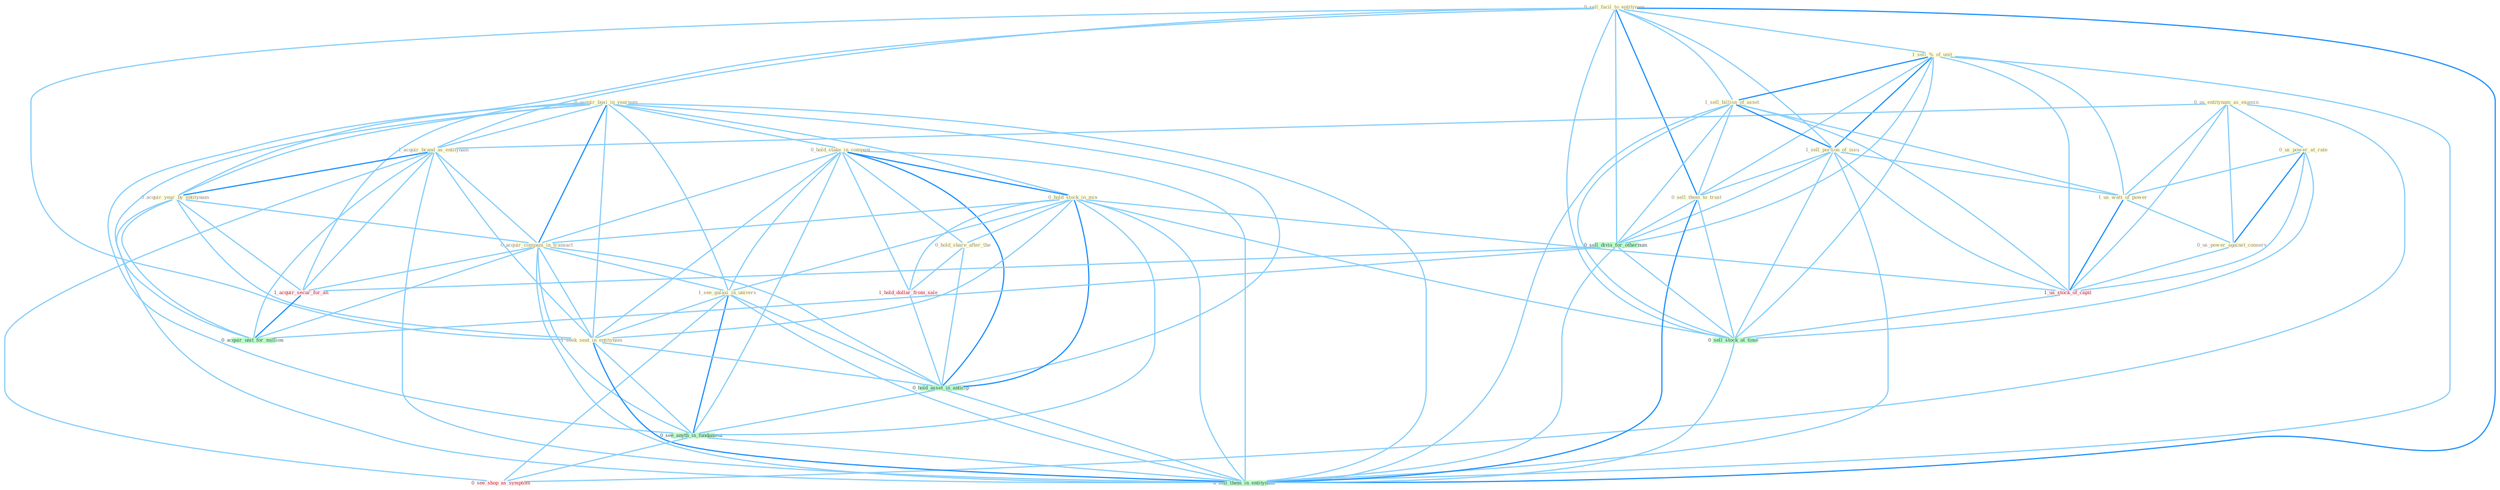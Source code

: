 Graph G{ 
    node
    [shape=polygon,style=filled,width=.5,height=.06,color="#BDFCC9",fixedsize=true,fontsize=4,
    fontcolor="#2f4f4f"];
    {node
    [color="#ffffe0", fontcolor="#8b7d6b"] "0_sell_facil_to_entitynam " "1_sell_%_of_unit " "0_us_entitynam_as_examin " "1_sell_billion_of_asset " "0_acquir_busi_in_yearnum " "1_acquir_brand_as_entitynam " "0_hold_stake_in_compani " "0_acquir_year_by_entitynam " "1_sell_portion_of_issu " "0_us_power_at_rate " "0_hold_stock_in_mix " "0_acquir_compani_in_transact " "0_sell_them_to_trust " "1_see_galaxi_in_univers " "1_us_watt_of_power " "0_us_power_against_conserv " "1_seek_seat_in_entitynam " "0_hold_share_after_the "}
{node [color="#fff0f5", fontcolor="#b22222"] "1_acquir_secur_for_an " "1_us_stock_of_capit " "1_hold_dollar_from_sale " "0_see_shop_as_symptom "}
edge [color="#B0E2FF"];

	"0_sell_facil_to_entitynam " -- "1_sell_%_of_unit " [w="1", color="#87cefa" ];
	"0_sell_facil_to_entitynam " -- "1_sell_billion_of_asset " [w="1", color="#87cefa" ];
	"0_sell_facil_to_entitynam " -- "1_acquir_brand_as_entitynam " [w="1", color="#87cefa" ];
	"0_sell_facil_to_entitynam " -- "0_acquir_year_by_entitynam " [w="1", color="#87cefa" ];
	"0_sell_facil_to_entitynam " -- "1_sell_portion_of_issu " [w="1", color="#87cefa" ];
	"0_sell_facil_to_entitynam " -- "0_sell_them_to_trust " [w="2", color="#1e90ff" , len=0.8];
	"0_sell_facil_to_entitynam " -- "1_seek_seat_in_entitynam " [w="1", color="#87cefa" ];
	"0_sell_facil_to_entitynam " -- "0_sell_divis_for_othernum " [w="1", color="#87cefa" ];
	"0_sell_facil_to_entitynam " -- "0_sell_stock_at_time " [w="1", color="#87cefa" ];
	"0_sell_facil_to_entitynam " -- "0_sell_them_in_entitynam " [w="2", color="#1e90ff" , len=0.8];
	"1_sell_%_of_unit " -- "1_sell_billion_of_asset " [w="2", color="#1e90ff" , len=0.8];
	"1_sell_%_of_unit " -- "1_sell_portion_of_issu " [w="2", color="#1e90ff" , len=0.8];
	"1_sell_%_of_unit " -- "0_sell_them_to_trust " [w="1", color="#87cefa" ];
	"1_sell_%_of_unit " -- "1_us_watt_of_power " [w="1", color="#87cefa" ];
	"1_sell_%_of_unit " -- "0_sell_divis_for_othernum " [w="1", color="#87cefa" ];
	"1_sell_%_of_unit " -- "1_us_stock_of_capit " [w="1", color="#87cefa" ];
	"1_sell_%_of_unit " -- "0_sell_stock_at_time " [w="1", color="#87cefa" ];
	"1_sell_%_of_unit " -- "0_sell_them_in_entitynam " [w="1", color="#87cefa" ];
	"0_us_entitynam_as_examin " -- "1_acquir_brand_as_entitynam " [w="1", color="#87cefa" ];
	"0_us_entitynam_as_examin " -- "0_us_power_at_rate " [w="1", color="#87cefa" ];
	"0_us_entitynam_as_examin " -- "1_us_watt_of_power " [w="1", color="#87cefa" ];
	"0_us_entitynam_as_examin " -- "0_us_power_against_conserv " [w="1", color="#87cefa" ];
	"0_us_entitynam_as_examin " -- "1_us_stock_of_capit " [w="1", color="#87cefa" ];
	"0_us_entitynam_as_examin " -- "0_see_shop_as_symptom " [w="1", color="#87cefa" ];
	"1_sell_billion_of_asset " -- "1_sell_portion_of_issu " [w="2", color="#1e90ff" , len=0.8];
	"1_sell_billion_of_asset " -- "0_sell_them_to_trust " [w="1", color="#87cefa" ];
	"1_sell_billion_of_asset " -- "1_us_watt_of_power " [w="1", color="#87cefa" ];
	"1_sell_billion_of_asset " -- "0_sell_divis_for_othernum " [w="1", color="#87cefa" ];
	"1_sell_billion_of_asset " -- "1_us_stock_of_capit " [w="1", color="#87cefa" ];
	"1_sell_billion_of_asset " -- "0_sell_stock_at_time " [w="1", color="#87cefa" ];
	"1_sell_billion_of_asset " -- "0_sell_them_in_entitynam " [w="1", color="#87cefa" ];
	"0_acquir_busi_in_yearnum " -- "1_acquir_brand_as_entitynam " [w="1", color="#87cefa" ];
	"0_acquir_busi_in_yearnum " -- "0_hold_stake_in_compani " [w="1", color="#87cefa" ];
	"0_acquir_busi_in_yearnum " -- "0_acquir_year_by_entitynam " [w="1", color="#87cefa" ];
	"0_acquir_busi_in_yearnum " -- "0_hold_stock_in_mix " [w="1", color="#87cefa" ];
	"0_acquir_busi_in_yearnum " -- "0_acquir_compani_in_transact " [w="2", color="#1e90ff" , len=0.8];
	"0_acquir_busi_in_yearnum " -- "1_see_galaxi_in_univers " [w="1", color="#87cefa" ];
	"0_acquir_busi_in_yearnum " -- "1_seek_seat_in_entitynam " [w="1", color="#87cefa" ];
	"0_acquir_busi_in_yearnum " -- "1_acquir_secur_for_an " [w="1", color="#87cefa" ];
	"0_acquir_busi_in_yearnum " -- "0_hold_asset_in_anticip " [w="1", color="#87cefa" ];
	"0_acquir_busi_in_yearnum " -- "0_see_anyth_in_fundament " [w="1", color="#87cefa" ];
	"0_acquir_busi_in_yearnum " -- "0_acquir_unit_for_million " [w="1", color="#87cefa" ];
	"0_acquir_busi_in_yearnum " -- "0_sell_them_in_entitynam " [w="1", color="#87cefa" ];
	"1_acquir_brand_as_entitynam " -- "0_acquir_year_by_entitynam " [w="2", color="#1e90ff" , len=0.8];
	"1_acquir_brand_as_entitynam " -- "0_acquir_compani_in_transact " [w="1", color="#87cefa" ];
	"1_acquir_brand_as_entitynam " -- "1_seek_seat_in_entitynam " [w="1", color="#87cefa" ];
	"1_acquir_brand_as_entitynam " -- "1_acquir_secur_for_an " [w="1", color="#87cefa" ];
	"1_acquir_brand_as_entitynam " -- "0_acquir_unit_for_million " [w="1", color="#87cefa" ];
	"1_acquir_brand_as_entitynam " -- "0_see_shop_as_symptom " [w="1", color="#87cefa" ];
	"1_acquir_brand_as_entitynam " -- "0_sell_them_in_entitynam " [w="1", color="#87cefa" ];
	"0_hold_stake_in_compani " -- "0_hold_stock_in_mix " [w="2", color="#1e90ff" , len=0.8];
	"0_hold_stake_in_compani " -- "0_acquir_compani_in_transact " [w="1", color="#87cefa" ];
	"0_hold_stake_in_compani " -- "1_see_galaxi_in_univers " [w="1", color="#87cefa" ];
	"0_hold_stake_in_compani " -- "1_seek_seat_in_entitynam " [w="1", color="#87cefa" ];
	"0_hold_stake_in_compani " -- "0_hold_share_after_the " [w="1", color="#87cefa" ];
	"0_hold_stake_in_compani " -- "1_hold_dollar_from_sale " [w="1", color="#87cefa" ];
	"0_hold_stake_in_compani " -- "0_hold_asset_in_anticip " [w="2", color="#1e90ff" , len=0.8];
	"0_hold_stake_in_compani " -- "0_see_anyth_in_fundament " [w="1", color="#87cefa" ];
	"0_hold_stake_in_compani " -- "0_sell_them_in_entitynam " [w="1", color="#87cefa" ];
	"0_acquir_year_by_entitynam " -- "0_acquir_compani_in_transact " [w="1", color="#87cefa" ];
	"0_acquir_year_by_entitynam " -- "1_seek_seat_in_entitynam " [w="1", color="#87cefa" ];
	"0_acquir_year_by_entitynam " -- "1_acquir_secur_for_an " [w="1", color="#87cefa" ];
	"0_acquir_year_by_entitynam " -- "0_acquir_unit_for_million " [w="1", color="#87cefa" ];
	"0_acquir_year_by_entitynam " -- "0_sell_them_in_entitynam " [w="1", color="#87cefa" ];
	"1_sell_portion_of_issu " -- "0_sell_them_to_trust " [w="1", color="#87cefa" ];
	"1_sell_portion_of_issu " -- "1_us_watt_of_power " [w="1", color="#87cefa" ];
	"1_sell_portion_of_issu " -- "0_sell_divis_for_othernum " [w="1", color="#87cefa" ];
	"1_sell_portion_of_issu " -- "1_us_stock_of_capit " [w="1", color="#87cefa" ];
	"1_sell_portion_of_issu " -- "0_sell_stock_at_time " [w="1", color="#87cefa" ];
	"1_sell_portion_of_issu " -- "0_sell_them_in_entitynam " [w="1", color="#87cefa" ];
	"0_us_power_at_rate " -- "1_us_watt_of_power " [w="1", color="#87cefa" ];
	"0_us_power_at_rate " -- "0_us_power_against_conserv " [w="2", color="#1e90ff" , len=0.8];
	"0_us_power_at_rate " -- "1_us_stock_of_capit " [w="1", color="#87cefa" ];
	"0_us_power_at_rate " -- "0_sell_stock_at_time " [w="1", color="#87cefa" ];
	"0_hold_stock_in_mix " -- "0_acquir_compani_in_transact " [w="1", color="#87cefa" ];
	"0_hold_stock_in_mix " -- "1_see_galaxi_in_univers " [w="1", color="#87cefa" ];
	"0_hold_stock_in_mix " -- "1_seek_seat_in_entitynam " [w="1", color="#87cefa" ];
	"0_hold_stock_in_mix " -- "0_hold_share_after_the " [w="1", color="#87cefa" ];
	"0_hold_stock_in_mix " -- "1_us_stock_of_capit " [w="1", color="#87cefa" ];
	"0_hold_stock_in_mix " -- "1_hold_dollar_from_sale " [w="1", color="#87cefa" ];
	"0_hold_stock_in_mix " -- "0_hold_asset_in_anticip " [w="2", color="#1e90ff" , len=0.8];
	"0_hold_stock_in_mix " -- "0_sell_stock_at_time " [w="1", color="#87cefa" ];
	"0_hold_stock_in_mix " -- "0_see_anyth_in_fundament " [w="1", color="#87cefa" ];
	"0_hold_stock_in_mix " -- "0_sell_them_in_entitynam " [w="1", color="#87cefa" ];
	"0_acquir_compani_in_transact " -- "1_see_galaxi_in_univers " [w="1", color="#87cefa" ];
	"0_acquir_compani_in_transact " -- "1_seek_seat_in_entitynam " [w="1", color="#87cefa" ];
	"0_acquir_compani_in_transact " -- "1_acquir_secur_for_an " [w="1", color="#87cefa" ];
	"0_acquir_compani_in_transact " -- "0_hold_asset_in_anticip " [w="1", color="#87cefa" ];
	"0_acquir_compani_in_transact " -- "0_see_anyth_in_fundament " [w="1", color="#87cefa" ];
	"0_acquir_compani_in_transact " -- "0_acquir_unit_for_million " [w="1", color="#87cefa" ];
	"0_acquir_compani_in_transact " -- "0_sell_them_in_entitynam " [w="1", color="#87cefa" ];
	"0_sell_them_to_trust " -- "0_sell_divis_for_othernum " [w="1", color="#87cefa" ];
	"0_sell_them_to_trust " -- "0_sell_stock_at_time " [w="1", color="#87cefa" ];
	"0_sell_them_to_trust " -- "0_sell_them_in_entitynam " [w="2", color="#1e90ff" , len=0.8];
	"1_see_galaxi_in_univers " -- "1_seek_seat_in_entitynam " [w="1", color="#87cefa" ];
	"1_see_galaxi_in_univers " -- "0_hold_asset_in_anticip " [w="1", color="#87cefa" ];
	"1_see_galaxi_in_univers " -- "0_see_anyth_in_fundament " [w="2", color="#1e90ff" , len=0.8];
	"1_see_galaxi_in_univers " -- "0_see_shop_as_symptom " [w="1", color="#87cefa" ];
	"1_see_galaxi_in_univers " -- "0_sell_them_in_entitynam " [w="1", color="#87cefa" ];
	"1_us_watt_of_power " -- "0_us_power_against_conserv " [w="1", color="#87cefa" ];
	"1_us_watt_of_power " -- "1_us_stock_of_capit " [w="2", color="#1e90ff" , len=0.8];
	"0_us_power_against_conserv " -- "1_us_stock_of_capit " [w="1", color="#87cefa" ];
	"1_seek_seat_in_entitynam " -- "0_hold_asset_in_anticip " [w="1", color="#87cefa" ];
	"1_seek_seat_in_entitynam " -- "0_see_anyth_in_fundament " [w="1", color="#87cefa" ];
	"1_seek_seat_in_entitynam " -- "0_sell_them_in_entitynam " [w="2", color="#1e90ff" , len=0.8];
	"0_hold_share_after_the " -- "1_hold_dollar_from_sale " [w="1", color="#87cefa" ];
	"0_hold_share_after_the " -- "0_hold_asset_in_anticip " [w="1", color="#87cefa" ];
	"0_sell_divis_for_othernum " -- "1_acquir_secur_for_an " [w="1", color="#87cefa" ];
	"0_sell_divis_for_othernum " -- "0_sell_stock_at_time " [w="1", color="#87cefa" ];
	"0_sell_divis_for_othernum " -- "0_acquir_unit_for_million " [w="1", color="#87cefa" ];
	"0_sell_divis_for_othernum " -- "0_sell_them_in_entitynam " [w="1", color="#87cefa" ];
	"1_acquir_secur_for_an " -- "0_acquir_unit_for_million " [w="2", color="#1e90ff" , len=0.8];
	"1_us_stock_of_capit " -- "0_sell_stock_at_time " [w="1", color="#87cefa" ];
	"1_hold_dollar_from_sale " -- "0_hold_asset_in_anticip " [w="1", color="#87cefa" ];
	"0_hold_asset_in_anticip " -- "0_see_anyth_in_fundament " [w="1", color="#87cefa" ];
	"0_hold_asset_in_anticip " -- "0_sell_them_in_entitynam " [w="1", color="#87cefa" ];
	"0_sell_stock_at_time " -- "0_sell_them_in_entitynam " [w="1", color="#87cefa" ];
	"0_see_anyth_in_fundament " -- "0_see_shop_as_symptom " [w="1", color="#87cefa" ];
	"0_see_anyth_in_fundament " -- "0_sell_them_in_entitynam " [w="1", color="#87cefa" ];
}